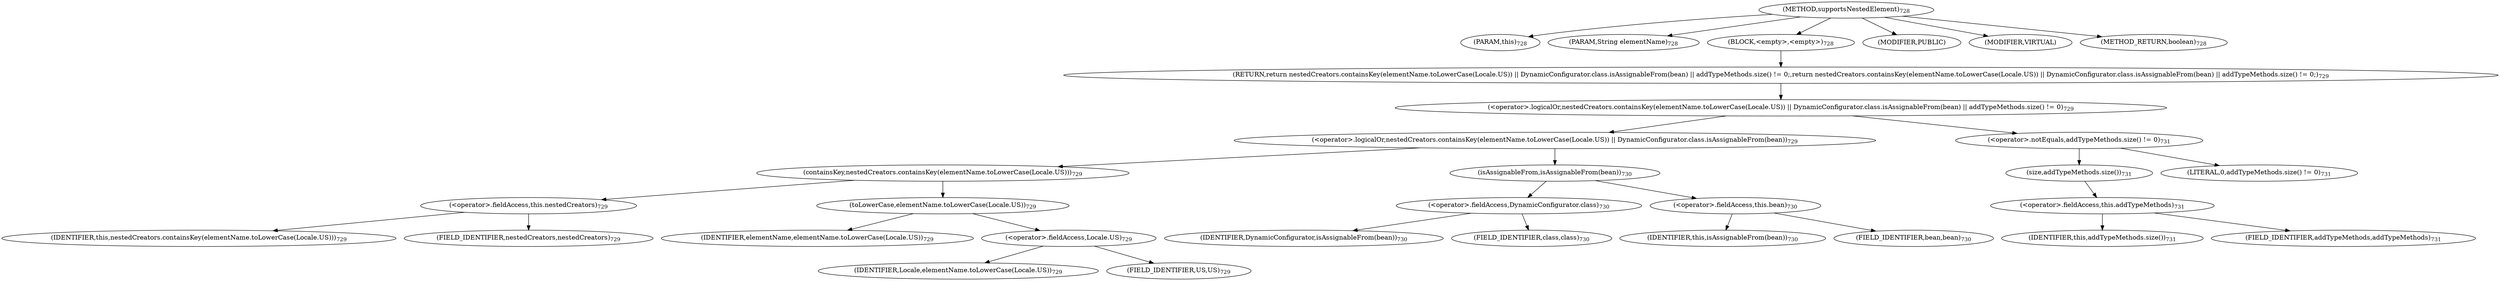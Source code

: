 digraph "supportsNestedElement" {  
"1220" [label = <(METHOD,supportsNestedElement)<SUB>728</SUB>> ]
"1221" [label = <(PARAM,this)<SUB>728</SUB>> ]
"1222" [label = <(PARAM,String elementName)<SUB>728</SUB>> ]
"1223" [label = <(BLOCK,&lt;empty&gt;,&lt;empty&gt;)<SUB>728</SUB>> ]
"1224" [label = <(RETURN,return nestedCreators.containsKey(elementName.toLowerCase(Locale.US)) || DynamicConfigurator.class.isAssignableFrom(bean) || addTypeMethods.size() != 0;,return nestedCreators.containsKey(elementName.toLowerCase(Locale.US)) || DynamicConfigurator.class.isAssignableFrom(bean) || addTypeMethods.size() != 0;)<SUB>729</SUB>> ]
"1225" [label = <(&lt;operator&gt;.logicalOr,nestedCreators.containsKey(elementName.toLowerCase(Locale.US)) || DynamicConfigurator.class.isAssignableFrom(bean) || addTypeMethods.size() != 0)<SUB>729</SUB>> ]
"1226" [label = <(&lt;operator&gt;.logicalOr,nestedCreators.containsKey(elementName.toLowerCase(Locale.US)) || DynamicConfigurator.class.isAssignableFrom(bean))<SUB>729</SUB>> ]
"1227" [label = <(containsKey,nestedCreators.containsKey(elementName.toLowerCase(Locale.US)))<SUB>729</SUB>> ]
"1228" [label = <(&lt;operator&gt;.fieldAccess,this.nestedCreators)<SUB>729</SUB>> ]
"1229" [label = <(IDENTIFIER,this,nestedCreators.containsKey(elementName.toLowerCase(Locale.US)))<SUB>729</SUB>> ]
"1230" [label = <(FIELD_IDENTIFIER,nestedCreators,nestedCreators)<SUB>729</SUB>> ]
"1231" [label = <(toLowerCase,elementName.toLowerCase(Locale.US))<SUB>729</SUB>> ]
"1232" [label = <(IDENTIFIER,elementName,elementName.toLowerCase(Locale.US))<SUB>729</SUB>> ]
"1233" [label = <(&lt;operator&gt;.fieldAccess,Locale.US)<SUB>729</SUB>> ]
"1234" [label = <(IDENTIFIER,Locale,elementName.toLowerCase(Locale.US))<SUB>729</SUB>> ]
"1235" [label = <(FIELD_IDENTIFIER,US,US)<SUB>729</SUB>> ]
"1236" [label = <(isAssignableFrom,isAssignableFrom(bean))<SUB>730</SUB>> ]
"1237" [label = <(&lt;operator&gt;.fieldAccess,DynamicConfigurator.class)<SUB>730</SUB>> ]
"1238" [label = <(IDENTIFIER,DynamicConfigurator,isAssignableFrom(bean))<SUB>730</SUB>> ]
"1239" [label = <(FIELD_IDENTIFIER,class,class)<SUB>730</SUB>> ]
"1240" [label = <(&lt;operator&gt;.fieldAccess,this.bean)<SUB>730</SUB>> ]
"1241" [label = <(IDENTIFIER,this,isAssignableFrom(bean))<SUB>730</SUB>> ]
"1242" [label = <(FIELD_IDENTIFIER,bean,bean)<SUB>730</SUB>> ]
"1243" [label = <(&lt;operator&gt;.notEquals,addTypeMethods.size() != 0)<SUB>731</SUB>> ]
"1244" [label = <(size,addTypeMethods.size())<SUB>731</SUB>> ]
"1245" [label = <(&lt;operator&gt;.fieldAccess,this.addTypeMethods)<SUB>731</SUB>> ]
"1246" [label = <(IDENTIFIER,this,addTypeMethods.size())<SUB>731</SUB>> ]
"1247" [label = <(FIELD_IDENTIFIER,addTypeMethods,addTypeMethods)<SUB>731</SUB>> ]
"1248" [label = <(LITERAL,0,addTypeMethods.size() != 0)<SUB>731</SUB>> ]
"1249" [label = <(MODIFIER,PUBLIC)> ]
"1250" [label = <(MODIFIER,VIRTUAL)> ]
"1251" [label = <(METHOD_RETURN,boolean)<SUB>728</SUB>> ]
  "1220" -> "1221" 
  "1220" -> "1222" 
  "1220" -> "1223" 
  "1220" -> "1249" 
  "1220" -> "1250" 
  "1220" -> "1251" 
  "1223" -> "1224" 
  "1224" -> "1225" 
  "1225" -> "1226" 
  "1225" -> "1243" 
  "1226" -> "1227" 
  "1226" -> "1236" 
  "1227" -> "1228" 
  "1227" -> "1231" 
  "1228" -> "1229" 
  "1228" -> "1230" 
  "1231" -> "1232" 
  "1231" -> "1233" 
  "1233" -> "1234" 
  "1233" -> "1235" 
  "1236" -> "1237" 
  "1236" -> "1240" 
  "1237" -> "1238" 
  "1237" -> "1239" 
  "1240" -> "1241" 
  "1240" -> "1242" 
  "1243" -> "1244" 
  "1243" -> "1248" 
  "1244" -> "1245" 
  "1245" -> "1246" 
  "1245" -> "1247" 
}
